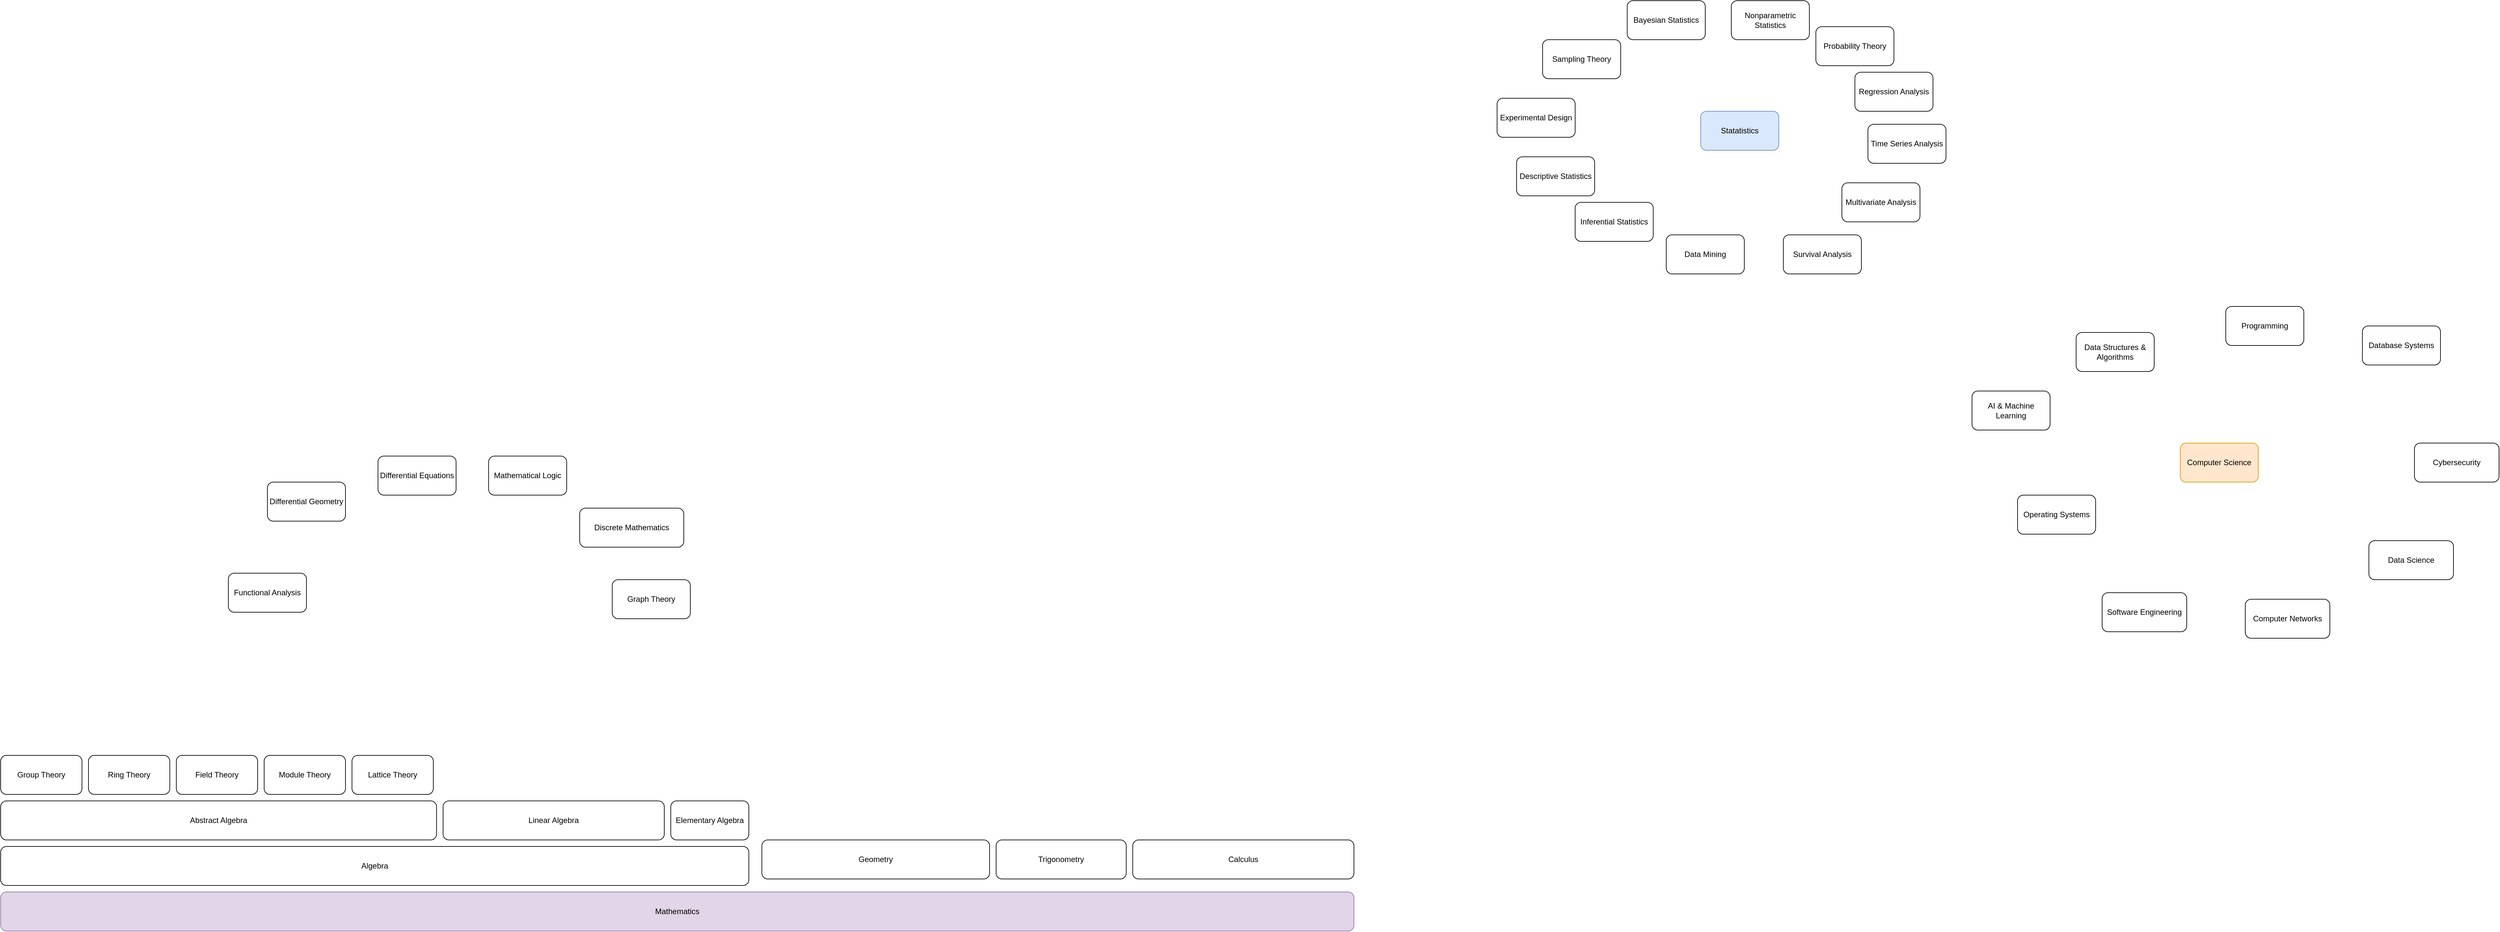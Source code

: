 <mxfile version="28.2.5">
  <diagram name="Page-1" id="p0OMV5ZRaiF7G75ynUCO">
    <mxGraphModel dx="2779" dy="1539" grid="1" gridSize="10" guides="1" tooltips="1" connect="1" arrows="1" fold="1" page="1" pageScale="1" pageWidth="850" pageHeight="1100" math="0" shadow="0">
      <root>
        <mxCell id="0" />
        <mxCell id="1" parent="0" />
        <mxCell id="CiDz0tIxBXkFjogCp8z9-14" value="Mathematics" style="rounded=1;whiteSpace=wrap;html=1;fillColor=#e1d5e7;strokeColor=#9673a6;" vertex="1" parent="1">
          <mxGeometry x="-1640" y="430" width="2080" height="60" as="geometry" />
        </mxCell>
        <mxCell id="CiDz0tIxBXkFjogCp8z9-15" value="Statatistics" style="rounded=1;whiteSpace=wrap;html=1;fillColor=#dae8fc;strokeColor=#6c8ebf;" vertex="1" parent="1">
          <mxGeometry x="973" y="-770" width="120" height="60" as="geometry" />
        </mxCell>
        <mxCell id="CiDz0tIxBXkFjogCp8z9-16" value="Computer Science" style="rounded=1;whiteSpace=wrap;html=1;fillColor=#ffe6cc;strokeColor=#d79b00;" vertex="1" parent="1">
          <mxGeometry x="1710" y="-260" width="120" height="60" as="geometry" />
        </mxCell>
        <mxCell id="CiDz0tIxBXkFjogCp8z9-22" value="Programming" style="rounded=1;whiteSpace=wrap;html=1;" vertex="1" parent="1">
          <mxGeometry x="1780" y="-470" width="120" height="60" as="geometry" />
        </mxCell>
        <mxCell id="CiDz0tIxBXkFjogCp8z9-23" value="Data Structures &amp;amp; Algorithms" style="rounded=1;whiteSpace=wrap;html=1;" vertex="1" parent="1">
          <mxGeometry x="1550" y="-430" width="120" height="60" as="geometry" />
        </mxCell>
        <mxCell id="CiDz0tIxBXkFjogCp8z9-24" value="Operating Systems" style="rounded=1;whiteSpace=wrap;html=1;" vertex="1" parent="1">
          <mxGeometry x="1460" y="-180" width="120" height="60" as="geometry" />
        </mxCell>
        <mxCell id="CiDz0tIxBXkFjogCp8z9-25" value="Database Systems" style="rounded=1;whiteSpace=wrap;html=1;" vertex="1" parent="1">
          <mxGeometry x="1990" y="-440" width="120" height="60" as="geometry" />
        </mxCell>
        <mxCell id="CiDz0tIxBXkFjogCp8z9-26" value="AI &amp;amp; Machine Learning" style="rounded=1;whiteSpace=wrap;html=1;" vertex="1" parent="1">
          <mxGeometry x="1390" y="-340" width="120" height="60" as="geometry" />
        </mxCell>
        <mxCell id="CiDz0tIxBXkFjogCp8z9-27" value="Software Engineering" style="rounded=1;whiteSpace=wrap;html=1;" vertex="1" parent="1">
          <mxGeometry x="1590" y="-30" width="130" height="60" as="geometry" />
        </mxCell>
        <mxCell id="CiDz0tIxBXkFjogCp8z9-28" value="Computer Networks" style="rounded=1;whiteSpace=wrap;html=1;" vertex="1" parent="1">
          <mxGeometry x="1810" y="-20" width="130" height="60" as="geometry" />
        </mxCell>
        <mxCell id="CiDz0tIxBXkFjogCp8z9-29" value="Cybersecurity" style="rounded=1;whiteSpace=wrap;html=1;" vertex="1" parent="1">
          <mxGeometry x="2070" y="-260" width="130" height="60" as="geometry" />
        </mxCell>
        <mxCell id="CiDz0tIxBXkFjogCp8z9-30" value="Data Science" style="rounded=1;whiteSpace=wrap;html=1;" vertex="1" parent="1">
          <mxGeometry x="2000" y="-110" width="130" height="60" as="geometry" />
        </mxCell>
        <mxCell id="CiDz0tIxBXkFjogCp8z9-31" value="Algebra" style="rounded=1;whiteSpace=wrap;html=1;" vertex="1" parent="1">
          <mxGeometry x="-1640" y="360" width="1150" height="60" as="geometry" />
        </mxCell>
        <mxCell id="CiDz0tIxBXkFjogCp8z9-32" value="Geometry" style="rounded=1;whiteSpace=wrap;html=1;" vertex="1" parent="1">
          <mxGeometry x="-470" y="350" width="350" height="60" as="geometry" />
        </mxCell>
        <mxCell id="CiDz0tIxBXkFjogCp8z9-34" value="Calculus" style="rounded=1;whiteSpace=wrap;html=1;" vertex="1" parent="1">
          <mxGeometry x="100" y="350" width="340" height="60" as="geometry" />
        </mxCell>
        <mxCell id="CiDz0tIxBXkFjogCp8z9-35" value="Trigonometry" style="rounded=1;whiteSpace=wrap;html=1;" vertex="1" parent="1">
          <mxGeometry x="-110" y="350" width="200" height="60" as="geometry" />
        </mxCell>
        <mxCell id="CiDz0tIxBXkFjogCp8z9-36" value="Descriptive Statistics" style="rounded=1;whiteSpace=wrap;html=1;" vertex="1" parent="1">
          <mxGeometry x="690" y="-700" width="120" height="60" as="geometry" />
        </mxCell>
        <mxCell id="CiDz0tIxBXkFjogCp8z9-37" value="Inferential Statistics" style="rounded=1;whiteSpace=wrap;html=1;" vertex="1" parent="1">
          <mxGeometry x="780" y="-630" width="120" height="60" as="geometry" />
        </mxCell>
        <mxCell id="CiDz0tIxBXkFjogCp8z9-38" value="Probability Theory" style="rounded=1;whiteSpace=wrap;html=1;" vertex="1" parent="1">
          <mxGeometry x="1150" y="-900" width="120" height="60" as="geometry" />
        </mxCell>
        <mxCell id="CiDz0tIxBXkFjogCp8z9-39" value="Experimental Design" style="rounded=1;whiteSpace=wrap;html=1;" vertex="1" parent="1">
          <mxGeometry x="660" y="-790" width="120" height="60" as="geometry" />
        </mxCell>
        <mxCell id="CiDz0tIxBXkFjogCp8z9-40" value="Data Mining" style="rounded=1;whiteSpace=wrap;html=1;" vertex="1" parent="1">
          <mxGeometry x="920" y="-580" width="120" height="60" as="geometry" />
        </mxCell>
        <mxCell id="CiDz0tIxBXkFjogCp8z9-41" value="Sampling Theory" style="rounded=1;whiteSpace=wrap;html=1;" vertex="1" parent="1">
          <mxGeometry x="730" y="-880" width="120" height="60" as="geometry" />
        </mxCell>
        <mxCell id="CiDz0tIxBXkFjogCp8z9-42" value="Nonparametric Statistics" style="rounded=1;whiteSpace=wrap;html=1;" vertex="1" parent="1">
          <mxGeometry x="1020" y="-940" width="120" height="60" as="geometry" />
        </mxCell>
        <mxCell id="CiDz0tIxBXkFjogCp8z9-43" value="Bayesian Statistics" style="rounded=1;whiteSpace=wrap;html=1;" vertex="1" parent="1">
          <mxGeometry x="860" y="-940" width="120" height="60" as="geometry" />
        </mxCell>
        <mxCell id="CiDz0tIxBXkFjogCp8z9-44" value="Regression Analysis" style="rounded=1;whiteSpace=wrap;html=1;" vertex="1" parent="1">
          <mxGeometry x="1210" y="-830" width="120" height="60" as="geometry" />
        </mxCell>
        <mxCell id="CiDz0tIxBXkFjogCp8z9-45" value="Time Series Analysis" style="rounded=1;whiteSpace=wrap;html=1;" vertex="1" parent="1">
          <mxGeometry x="1230" y="-750" width="120" height="60" as="geometry" />
        </mxCell>
        <mxCell id="CiDz0tIxBXkFjogCp8z9-46" value="Multivariate Analysis" style="rounded=1;whiteSpace=wrap;html=1;" vertex="1" parent="1">
          <mxGeometry x="1190" y="-660" width="120" height="60" as="geometry" />
        </mxCell>
        <mxCell id="CiDz0tIxBXkFjogCp8z9-47" value="Survival Analysis" style="rounded=1;whiteSpace=wrap;html=1;" vertex="1" parent="1">
          <mxGeometry x="1100" y="-580" width="120" height="60" as="geometry" />
        </mxCell>
        <mxCell id="CiDz0tIxBXkFjogCp8z9-48" value="Graph Theory" style="rounded=1;whiteSpace=wrap;html=1;" vertex="1" parent="1">
          <mxGeometry x="-700" y="-50" width="120" height="60" as="geometry" />
        </mxCell>
        <mxCell id="CiDz0tIxBXkFjogCp8z9-49" value="Mathematical Logic" style="rounded=1;whiteSpace=wrap;html=1;" vertex="1" parent="1">
          <mxGeometry x="-890" y="-240" width="120" height="60" as="geometry" />
        </mxCell>
        <mxCell id="CiDz0tIxBXkFjogCp8z9-50" value="Discrete Mathematics" style="rounded=1;whiteSpace=wrap;html=1;" vertex="1" parent="1">
          <mxGeometry x="-750" y="-160" width="160" height="60" as="geometry" />
        </mxCell>
        <mxCell id="CiDz0tIxBXkFjogCp8z9-51" value="Differential Equations" style="rounded=1;whiteSpace=wrap;html=1;" vertex="1" parent="1">
          <mxGeometry x="-1060" y="-240" width="120" height="60" as="geometry" />
        </mxCell>
        <mxCell id="CiDz0tIxBXkFjogCp8z9-52" value="Differential Geometry" style="rounded=1;whiteSpace=wrap;html=1;" vertex="1" parent="1">
          <mxGeometry x="-1230" y="-200" width="120" height="60" as="geometry" />
        </mxCell>
        <mxCell id="CiDz0tIxBXkFjogCp8z9-53" value="Functional Analysis" style="rounded=1;whiteSpace=wrap;html=1;" vertex="1" parent="1">
          <mxGeometry x="-1290" y="-60" width="120" height="60" as="geometry" />
        </mxCell>
        <mxCell id="CiDz0tIxBXkFjogCp8z9-56" value="Elementary Algebra" style="rounded=1;whiteSpace=wrap;html=1;" vertex="1" parent="1">
          <mxGeometry x="-610" y="290" width="120" height="60" as="geometry" />
        </mxCell>
        <mxCell id="CiDz0tIxBXkFjogCp8z9-57" value="Linear Algebra" style="rounded=1;whiteSpace=wrap;html=1;" vertex="1" parent="1">
          <mxGeometry x="-960" y="290" width="340" height="60" as="geometry" />
        </mxCell>
        <mxCell id="CiDz0tIxBXkFjogCp8z9-58" value="Abstract Algebra" style="rounded=1;whiteSpace=wrap;html=1;" vertex="1" parent="1">
          <mxGeometry x="-1640" y="290" width="670" height="60" as="geometry" />
        </mxCell>
        <mxCell id="CiDz0tIxBXkFjogCp8z9-62" value="Group Theory" style="rounded=1;whiteSpace=wrap;html=1;" vertex="1" parent="1">
          <mxGeometry x="-1640" y="220" width="125" height="60" as="geometry" />
        </mxCell>
        <mxCell id="CiDz0tIxBXkFjogCp8z9-63" value="Ring Theory" style="rounded=1;whiteSpace=wrap;html=1;" vertex="1" parent="1">
          <mxGeometry x="-1505" y="220" width="125" height="60" as="geometry" />
        </mxCell>
        <mxCell id="CiDz0tIxBXkFjogCp8z9-64" value="Field Theory" style="rounded=1;whiteSpace=wrap;html=1;" vertex="1" parent="1">
          <mxGeometry x="-1370" y="220" width="125" height="60" as="geometry" />
        </mxCell>
        <mxCell id="CiDz0tIxBXkFjogCp8z9-65" value="Module Theory" style="rounded=1;whiteSpace=wrap;html=1;" vertex="1" parent="1">
          <mxGeometry x="-1235" y="220" width="125" height="60" as="geometry" />
        </mxCell>
        <mxCell id="CiDz0tIxBXkFjogCp8z9-66" value="Lattice Theory" style="rounded=1;whiteSpace=wrap;html=1;" vertex="1" parent="1">
          <mxGeometry x="-1100" y="220" width="125" height="60" as="geometry" />
        </mxCell>
      </root>
    </mxGraphModel>
  </diagram>
</mxfile>
